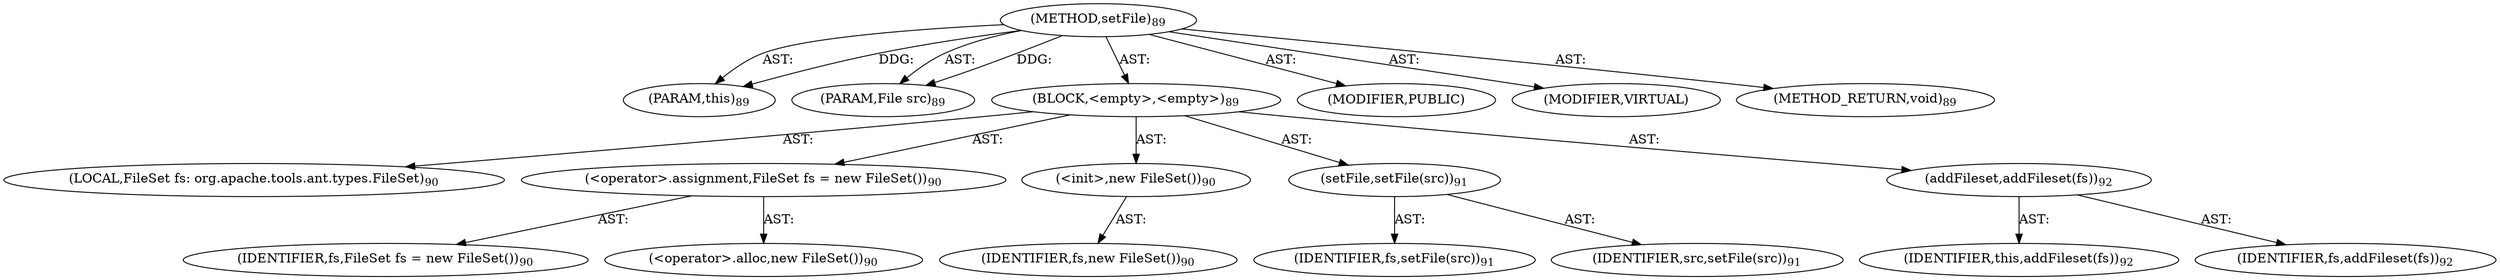 digraph "setFile" {  
"111669149697" [label = <(METHOD,setFile)<SUB>89</SUB>> ]
"115964116992" [label = <(PARAM,this)<SUB>89</SUB>> ]
"115964117006" [label = <(PARAM,File src)<SUB>89</SUB>> ]
"25769803777" [label = <(BLOCK,&lt;empty&gt;,&lt;empty&gt;)<SUB>89</SUB>> ]
"94489280512" [label = <(LOCAL,FileSet fs: org.apache.tools.ant.types.FileSet)<SUB>90</SUB>> ]
"30064771076" [label = <(&lt;operator&gt;.assignment,FileSet fs = new FileSet())<SUB>90</SUB>> ]
"68719476759" [label = <(IDENTIFIER,fs,FileSet fs = new FileSet())<SUB>90</SUB>> ]
"30064771077" [label = <(&lt;operator&gt;.alloc,new FileSet())<SUB>90</SUB>> ]
"30064771078" [label = <(&lt;init&gt;,new FileSet())<SUB>90</SUB>> ]
"68719476760" [label = <(IDENTIFIER,fs,new FileSet())<SUB>90</SUB>> ]
"30064771079" [label = <(setFile,setFile(src))<SUB>91</SUB>> ]
"68719476761" [label = <(IDENTIFIER,fs,setFile(src))<SUB>91</SUB>> ]
"68719476762" [label = <(IDENTIFIER,src,setFile(src))<SUB>91</SUB>> ]
"30064771080" [label = <(addFileset,addFileset(fs))<SUB>92</SUB>> ]
"68719476736" [label = <(IDENTIFIER,this,addFileset(fs))<SUB>92</SUB>> ]
"68719476763" [label = <(IDENTIFIER,fs,addFileset(fs))<SUB>92</SUB>> ]
"133143986191" [label = <(MODIFIER,PUBLIC)> ]
"133143986192" [label = <(MODIFIER,VIRTUAL)> ]
"128849018881" [label = <(METHOD_RETURN,void)<SUB>89</SUB>> ]
  "111669149697" -> "115964116992"  [ label = "AST: "] 
  "111669149697" -> "115964117006"  [ label = "AST: "] 
  "111669149697" -> "25769803777"  [ label = "AST: "] 
  "111669149697" -> "133143986191"  [ label = "AST: "] 
  "111669149697" -> "133143986192"  [ label = "AST: "] 
  "111669149697" -> "128849018881"  [ label = "AST: "] 
  "25769803777" -> "94489280512"  [ label = "AST: "] 
  "25769803777" -> "30064771076"  [ label = "AST: "] 
  "25769803777" -> "30064771078"  [ label = "AST: "] 
  "25769803777" -> "30064771079"  [ label = "AST: "] 
  "25769803777" -> "30064771080"  [ label = "AST: "] 
  "30064771076" -> "68719476759"  [ label = "AST: "] 
  "30064771076" -> "30064771077"  [ label = "AST: "] 
  "30064771078" -> "68719476760"  [ label = "AST: "] 
  "30064771079" -> "68719476761"  [ label = "AST: "] 
  "30064771079" -> "68719476762"  [ label = "AST: "] 
  "30064771080" -> "68719476736"  [ label = "AST: "] 
  "30064771080" -> "68719476763"  [ label = "AST: "] 
  "111669149697" -> "115964116992"  [ label = "DDG: "] 
  "111669149697" -> "115964117006"  [ label = "DDG: "] 
}
